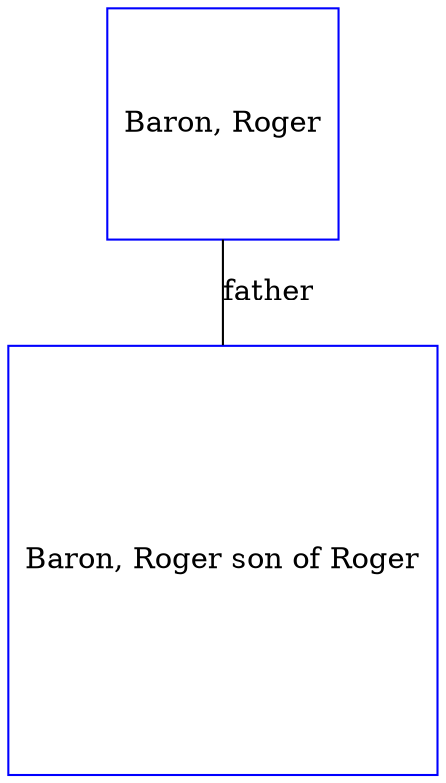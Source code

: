 digraph D {
    edge [dir=none];    node [shape=box];    "015463"   [label="Baron, Roger son of Roger", shape=box, regular=1, color="blue"] ;
"015464"   [label="Baron, Roger", shape=box, regular=1, color="blue"] ;
015464->015463 [label="father",arrowsize=0.0]; 
}